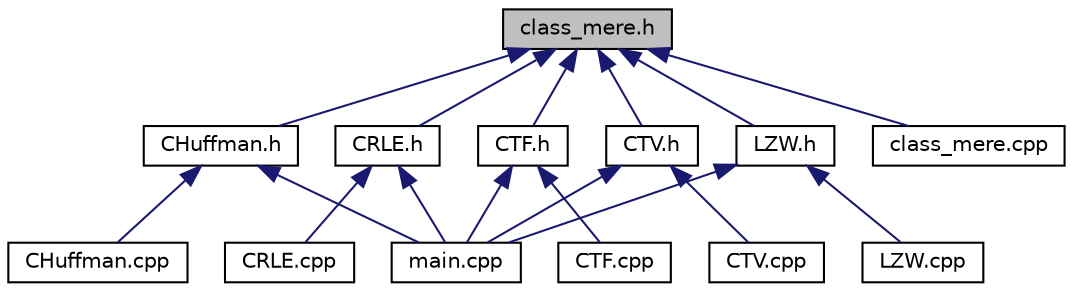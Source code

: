 digraph "class_mere.h"
{
  edge [fontname="Helvetica",fontsize="10",labelfontname="Helvetica",labelfontsize="10"];
  node [fontname="Helvetica",fontsize="10",shape=record];
  Node1 [label="class_mere.h",height=0.2,width=0.4,color="black", fillcolor="grey75", style="filled", fontcolor="black"];
  Node1 -> Node2 [dir="back",color="midnightblue",fontsize="10",style="solid",fontname="Helvetica"];
  Node2 [label="CHuffman.h",height=0.2,width=0.4,color="black", fillcolor="white", style="filled",URL="$_c_huffman_8h.html"];
  Node2 -> Node3 [dir="back",color="midnightblue",fontsize="10",style="solid",fontname="Helvetica"];
  Node3 [label="CHuffman.cpp",height=0.2,width=0.4,color="black", fillcolor="white", style="filled",URL="$_c_huffman_8cpp.html"];
  Node2 -> Node4 [dir="back",color="midnightblue",fontsize="10",style="solid",fontname="Helvetica"];
  Node4 [label="main.cpp",height=0.2,width=0.4,color="black", fillcolor="white", style="filled",URL="$main_8cpp.html"];
  Node1 -> Node5 [dir="back",color="midnightblue",fontsize="10",style="solid",fontname="Helvetica"];
  Node5 [label="class_mere.cpp",height=0.2,width=0.4,color="black", fillcolor="white", style="filled",URL="$class__mere_8cpp.html"];
  Node1 -> Node6 [dir="back",color="midnightblue",fontsize="10",style="solid",fontname="Helvetica"];
  Node6 [label="CRLE.h",height=0.2,width=0.4,color="black", fillcolor="white", style="filled",URL="$_c_r_l_e_8h.html"];
  Node6 -> Node7 [dir="back",color="midnightblue",fontsize="10",style="solid",fontname="Helvetica"];
  Node7 [label="CRLE.cpp",height=0.2,width=0.4,color="black", fillcolor="white", style="filled",URL="$_c_r_l_e_8cpp.html"];
  Node6 -> Node4 [dir="back",color="midnightblue",fontsize="10",style="solid",fontname="Helvetica"];
  Node1 -> Node8 [dir="back",color="midnightblue",fontsize="10",style="solid",fontname="Helvetica"];
  Node8 [label="CTF.h",height=0.2,width=0.4,color="black", fillcolor="white", style="filled",URL="$_c_t_f_8h.html"];
  Node8 -> Node9 [dir="back",color="midnightblue",fontsize="10",style="solid",fontname="Helvetica"];
  Node9 [label="CTF.cpp",height=0.2,width=0.4,color="black", fillcolor="white", style="filled",URL="$_c_t_f_8cpp.html"];
  Node8 -> Node4 [dir="back",color="midnightblue",fontsize="10",style="solid",fontname="Helvetica"];
  Node1 -> Node10 [dir="back",color="midnightblue",fontsize="10",style="solid",fontname="Helvetica"];
  Node10 [label="CTV.h",height=0.2,width=0.4,color="black", fillcolor="white", style="filled",URL="$_c_t_v_8h.html"];
  Node10 -> Node11 [dir="back",color="midnightblue",fontsize="10",style="solid",fontname="Helvetica"];
  Node11 [label="CTV.cpp",height=0.2,width=0.4,color="black", fillcolor="white", style="filled",URL="$_c_t_v_8cpp.html"];
  Node10 -> Node4 [dir="back",color="midnightblue",fontsize="10",style="solid",fontname="Helvetica"];
  Node1 -> Node12 [dir="back",color="midnightblue",fontsize="10",style="solid",fontname="Helvetica"];
  Node12 [label="LZW.h",height=0.2,width=0.4,color="black", fillcolor="white", style="filled",URL="$_l_z_w_8h.html"];
  Node12 -> Node13 [dir="back",color="midnightblue",fontsize="10",style="solid",fontname="Helvetica"];
  Node13 [label="LZW.cpp",height=0.2,width=0.4,color="black", fillcolor="white", style="filled",URL="$_l_z_w_8cpp.html"];
  Node12 -> Node4 [dir="back",color="midnightblue",fontsize="10",style="solid",fontname="Helvetica"];
}
